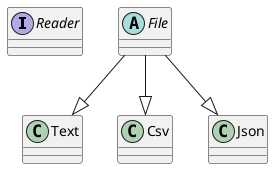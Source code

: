 @startuml

interface Reader

abstract File
class Text 
class Csv 
class Json 

File --|> Text
File --|> Csv
File --|> Json


@enduml
